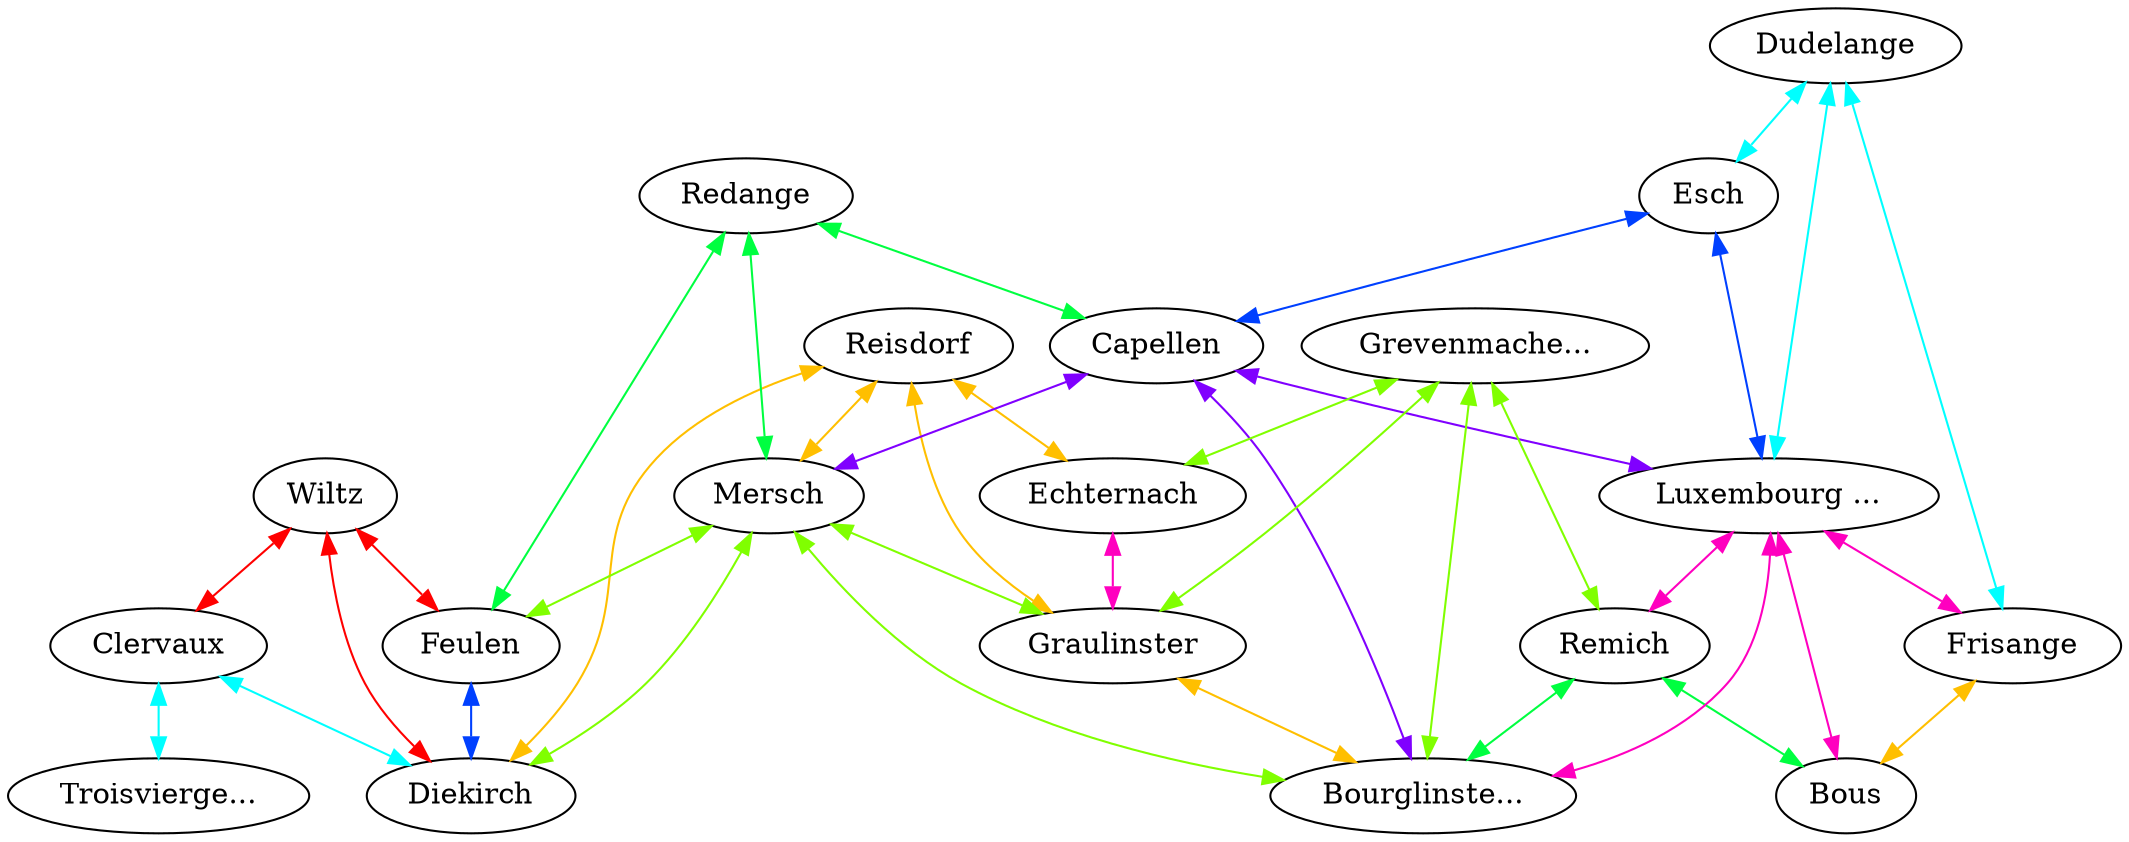 graph x {
"Troisvierges" [pos="1.80555555555556,-1.375",label="Troisvierge..."]
"Clervaux" [pos="1.72222222222222,-2.16666666666667",label="Clervaux"]
"Wiltz" [pos="1.20833333333333,-2.98611111111111",label="Wiltz"]
"Diekirch" [pos="2.59722222222222,-3.34722222222222",label="Diekirch"]
"Feulen" [pos="1.25,-3.91666666666667",label="Feulen"]
"Reisdorf" [pos="3.38888888888889,-4.36111111111111",label="Reisdorf"]
"Echternach" [pos="4.30555555555556,-4.30555555555556",label="Echternach"]
"Graulinster" [pos="3.88888888888889,-4.63888888888889",label="Graulinster"]
"Bourglinster" [pos="3.45833333333333,-5.56944444444444",label="Bourglinste..."]
"Redange" [pos="1.43055555555556,-5.05555555555556",label="Redange"]
"Mersch" [pos="2.58333333333333,-4.93055555555556",label="Mersch"]
"Capellen" [pos="2.08333333333333,-6.11111111111111",label="Capellen"]
"Grevenmacher" [pos="4.40277777777778,-5.48611111111111",label="Grevenmache..."]
"Remich" [pos="4.13888888888889,-6.38888888888889",label="Remich"]
"Bous" [pos="3.98611111111111,-7.18055555555556",label="Bous"]
"Esch" [pos="1.68055555555556,-7.15277777777778",label="Esch"]
"Dudelange" [pos="2.29166666666667,-7.31944444444444",label="Dudelange"]
"Frisange" [pos="2.77777777777778,-7.05555555555556",label="Frisange"]
"Luxembourg City" [pos="2.45833333333333,-6.58333333333333",label="Luxembourg ..."]
"Reisdorf" -- "Echternach" [dir="both",color="0.125,1,1"]
"Reisdorf" -- "Diekirch" [dir="both",color="0.125,1,1"]
"Reisdorf" -- "Graulinster" [dir="both",color="0.125,1,1"]
"Reisdorf" -- "Mersch" [dir="both",color="0.125,1,1"]
"Grevenmacher" -- "Echternach" [dir="both",color="0.25,1,1"]
"Grevenmacher" -- "Remich" [dir="both",color="0.25,1,1"]
"Grevenmacher" -- "Graulinster" [dir="both",color="0.25,1,1"]
"Grevenmacher" -- "Bourglinster" [dir="both",color="0.25,1,1"]
"Redange" -- "Capellen" [dir="both",color="0.375,1,1"]
"Redange" -- "Mersch" [dir="both",color="0.375,1,1"]
"Redange" -- "Feulen" [dir="both",color="0.375,1,1"]
"Dudelange" -- "Esch" [dir="both",color="0.5,1,1"]
"Dudelange" -- "Luxembourg City" [dir="both",color="0.5,1,1"]
"Dudelange" -- "Frisange" [dir="both",color="0.5,1,1"]
"Esch" -- "Capellen" [dir="both",color="0.625,1,1"]
"Esch" -- "Luxembourg City" [dir="both",color="0.625,1,1"]
"Capellen" -- "Luxembourg City" [dir="both",color="0.75,1,1"]
"Capellen" -- "Mersch" [dir="both",color="0.75,1,1"]
"Capellen" -- "Bourglinster" [dir="both",color="0.75,1,1"]
"Luxembourg City" -- "Remich" [dir="both",color="0.875,1,1"]
"Luxembourg City" -- "Frisange" [dir="both",color="0.875,1,1"]
"Luxembourg City" -- "Bous" [dir="both",color="0.875,1,1"]
"Luxembourg City" -- "Bourglinster" [dir="both",color="0.875,1,1"]
"Wiltz" -- "Diekirch" [dir="both",color="1,1,1"]
"Wiltz" -- "Clervaux" [dir="both",color="1,1,1"]
"Wiltz" -- "Feulen" [dir="both",color="1,1,1"]
"Frisange" -- "Bous" [dir="both",color="0.125,1,1"]
"Mersch" -- "Diekirch" [dir="both",color="0.25,1,1"]
"Mersch" -- "Graulinster" [dir="both",color="0.25,1,1"]
"Mersch" -- "Feulen" [dir="both",color="0.25,1,1"]
"Mersch" -- "Bourglinster" [dir="both",color="0.25,1,1"]
"Remich" -- "Bous" [dir="both",color="0.375,1,1"]
"Remich" -- "Bourglinster" [dir="both",color="0.375,1,1"]
"Clervaux" -- "Diekirch" [dir="both",color="0.5,1,1"]
"Clervaux" -- "Troisvierges" [dir="both",color="0.5,1,1"]
"Feulen" -- "Diekirch" [dir="both",color="0.625,1,1"]
"Echternach" -- "Graulinster" [dir="both",color="0.875,1,1"]
"Graulinster" -- "Bourglinster" [dir="both",color="0.125,1,1"]
}
